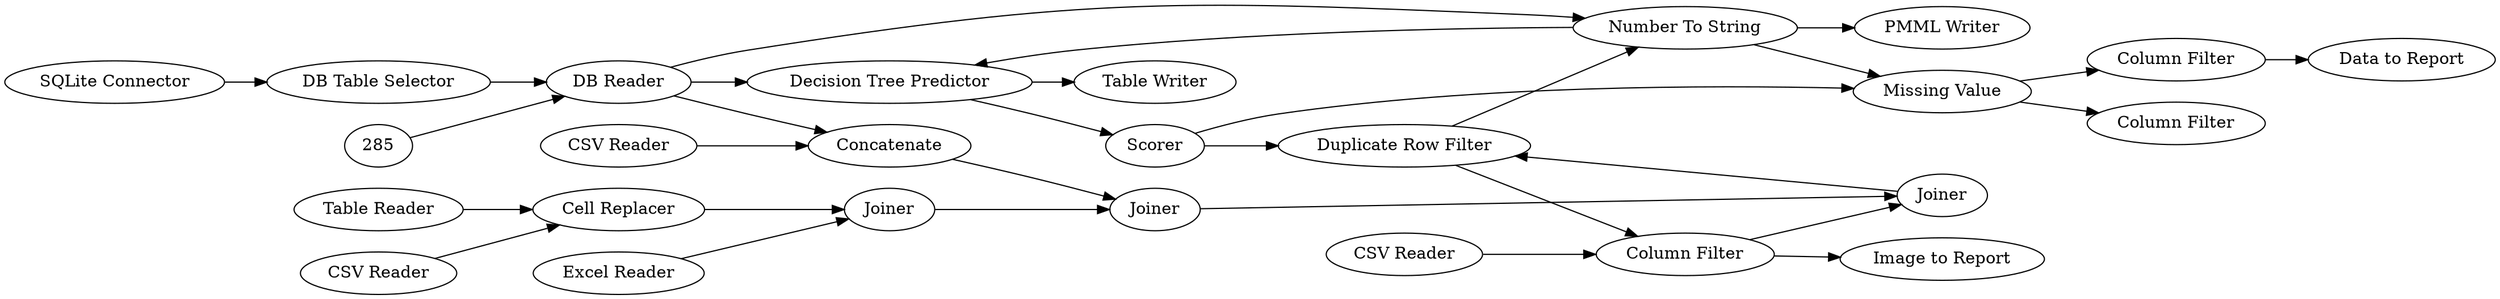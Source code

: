 digraph {
	236 [label="Table Writer"]
	238 [label="Image to Report"]
	239 [label="Data to Report"]
	240 [label="Row Filter"]
	241 [label="Column Filter"]
	244 [label="Decision Tree Predictor"]
	247 [label=Partitioning]
	249 [label=Normalizer]
	250 [label="Decision Tree Learner"]
	251 [label=Scorer]
	253 [label=Heatmap]
	284 [label="PMML Writer"]
	129 [label="Cell Replacer"]
	143 [label=Concatenate]
	144 [label=Joiner]
	145 [label=Joiner]
	146 [label=Joiner]
	234 [label="Table Reader"]
	240 [label="Missing Value"]
	246 [label="SQLite Connector"]
	247 [label="DB Reader"]
	248 [label="DB Table Selector"]
	249 [label="Duplicate Row Filter"]
	250 [label="Number To String"]
	253 [label="Column Filter"]
	254 [label="Column Filter"]
	255 [label="CSV Reader"]
	256 [label="CSV Reader"]
	257 [label="Excel Reader"]
	258 [label="CSV Reader"]
	129 -> 144
	143 -> 145
	144 -> 145
	145 -> 146
	146 -> 249
	234 -> 129
	240 -> 254
	246 -> 248
	247 -> 143
	248 -> 247
	249 -> 250
	250 -> 240
	253 -> 146
	255 -> 253
	256 -> 129
	257 -> 144
	258 -> 143
	240 -> 241
	241 -> 239
	244 -> 251
	244 -> 236
	247 -> 244
	247 -> 250
	249 -> 253
	250 -> 284
	250 -> 244
	251 -> 249
	251 -> 240
	253 -> 238
	285 -> 247
	rankdir=LR
}
